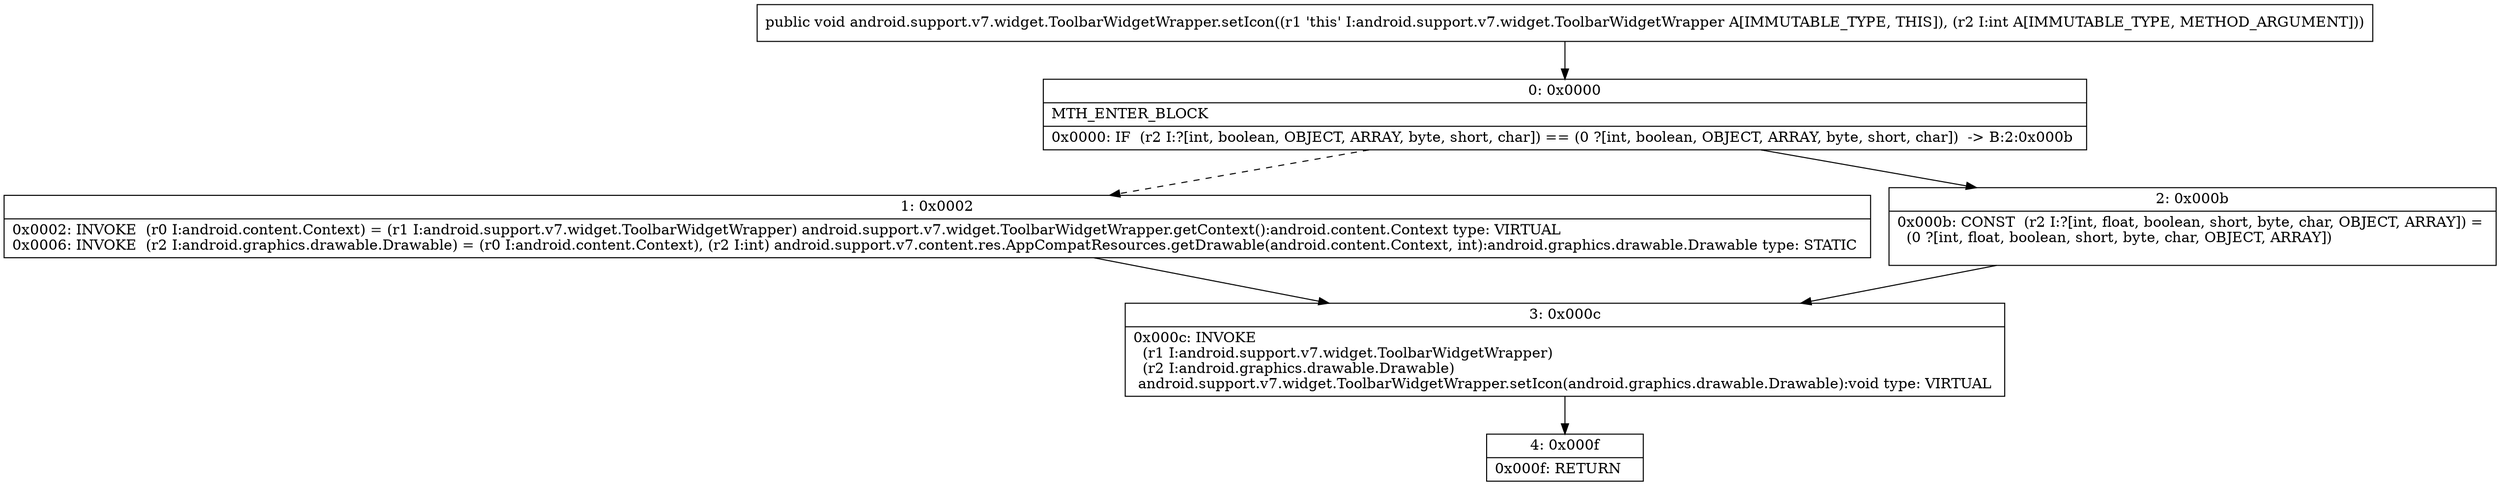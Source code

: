 digraph "CFG forandroid.support.v7.widget.ToolbarWidgetWrapper.setIcon(I)V" {
Node_0 [shape=record,label="{0\:\ 0x0000|MTH_ENTER_BLOCK\l|0x0000: IF  (r2 I:?[int, boolean, OBJECT, ARRAY, byte, short, char]) == (0 ?[int, boolean, OBJECT, ARRAY, byte, short, char])  \-\> B:2:0x000b \l}"];
Node_1 [shape=record,label="{1\:\ 0x0002|0x0002: INVOKE  (r0 I:android.content.Context) = (r1 I:android.support.v7.widget.ToolbarWidgetWrapper) android.support.v7.widget.ToolbarWidgetWrapper.getContext():android.content.Context type: VIRTUAL \l0x0006: INVOKE  (r2 I:android.graphics.drawable.Drawable) = (r0 I:android.content.Context), (r2 I:int) android.support.v7.content.res.AppCompatResources.getDrawable(android.content.Context, int):android.graphics.drawable.Drawable type: STATIC \l}"];
Node_2 [shape=record,label="{2\:\ 0x000b|0x000b: CONST  (r2 I:?[int, float, boolean, short, byte, char, OBJECT, ARRAY]) = \l  (0 ?[int, float, boolean, short, byte, char, OBJECT, ARRAY])\l \l}"];
Node_3 [shape=record,label="{3\:\ 0x000c|0x000c: INVOKE  \l  (r1 I:android.support.v7.widget.ToolbarWidgetWrapper)\l  (r2 I:android.graphics.drawable.Drawable)\l android.support.v7.widget.ToolbarWidgetWrapper.setIcon(android.graphics.drawable.Drawable):void type: VIRTUAL \l}"];
Node_4 [shape=record,label="{4\:\ 0x000f|0x000f: RETURN   \l}"];
MethodNode[shape=record,label="{public void android.support.v7.widget.ToolbarWidgetWrapper.setIcon((r1 'this' I:android.support.v7.widget.ToolbarWidgetWrapper A[IMMUTABLE_TYPE, THIS]), (r2 I:int A[IMMUTABLE_TYPE, METHOD_ARGUMENT])) }"];
MethodNode -> Node_0;
Node_0 -> Node_1[style=dashed];
Node_0 -> Node_2;
Node_1 -> Node_3;
Node_2 -> Node_3;
Node_3 -> Node_4;
}

